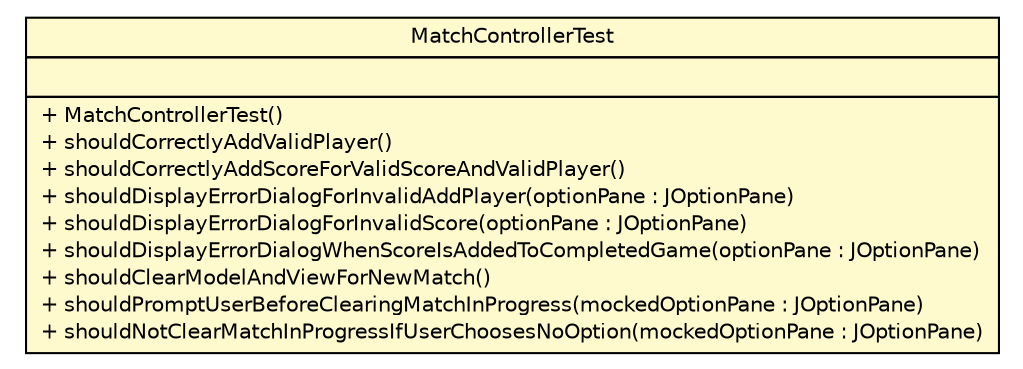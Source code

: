 #!/usr/local/bin/dot
#
# Class diagram 
# Generated by UMLGraph version R5_6 (http://www.umlgraph.org/)
#

digraph G {
	edge [fontname="Helvetica",fontsize=10,labelfontname="Helvetica",labelfontsize=10];
	node [fontname="Helvetica",fontsize=10,shape=plaintext];
	nodesep=0.25;
	ranksep=0.5;
	// thmuggleton.controller.MatchControllerTest
	c67 [label=<<table title="thmuggleton.controller.MatchControllerTest" border="0" cellborder="1" cellspacing="0" cellpadding="2" port="p" bgcolor="lemonChiffon" href="./MatchControllerTest.html">
		<tr><td><table border="0" cellspacing="0" cellpadding="1">
<tr><td align="center" balign="center"> MatchControllerTest </td></tr>
		</table></td></tr>
		<tr><td><table border="0" cellspacing="0" cellpadding="1">
<tr><td align="left" balign="left">  </td></tr>
		</table></td></tr>
		<tr><td><table border="0" cellspacing="0" cellpadding="1">
<tr><td align="left" balign="left"> + MatchControllerTest() </td></tr>
<tr><td align="left" balign="left"> + shouldCorrectlyAddValidPlayer() </td></tr>
<tr><td align="left" balign="left"> + shouldCorrectlyAddScoreForValidScoreAndValidPlayer() </td></tr>
<tr><td align="left" balign="left"> + shouldDisplayErrorDialogForInvalidAddPlayer(optionPane : JOptionPane) </td></tr>
<tr><td align="left" balign="left"> + shouldDisplayErrorDialogForInvalidScore(optionPane : JOptionPane) </td></tr>
<tr><td align="left" balign="left"> + shouldDisplayErrorDialogWhenScoreIsAddedToCompletedGame(optionPane : JOptionPane) </td></tr>
<tr><td align="left" balign="left"> + shouldClearModelAndViewForNewMatch() </td></tr>
<tr><td align="left" balign="left"> + shouldPromptUserBeforeClearingMatchInProgress(mockedOptionPane : JOptionPane) </td></tr>
<tr><td align="left" balign="left"> + shouldNotClearMatchInProgressIfUserChoosesNoOption(mockedOptionPane : JOptionPane) </td></tr>
		</table></td></tr>
		</table>>, URL="./MatchControllerTest.html", fontname="Helvetica", fontcolor="black", fontsize=10.0];
}

